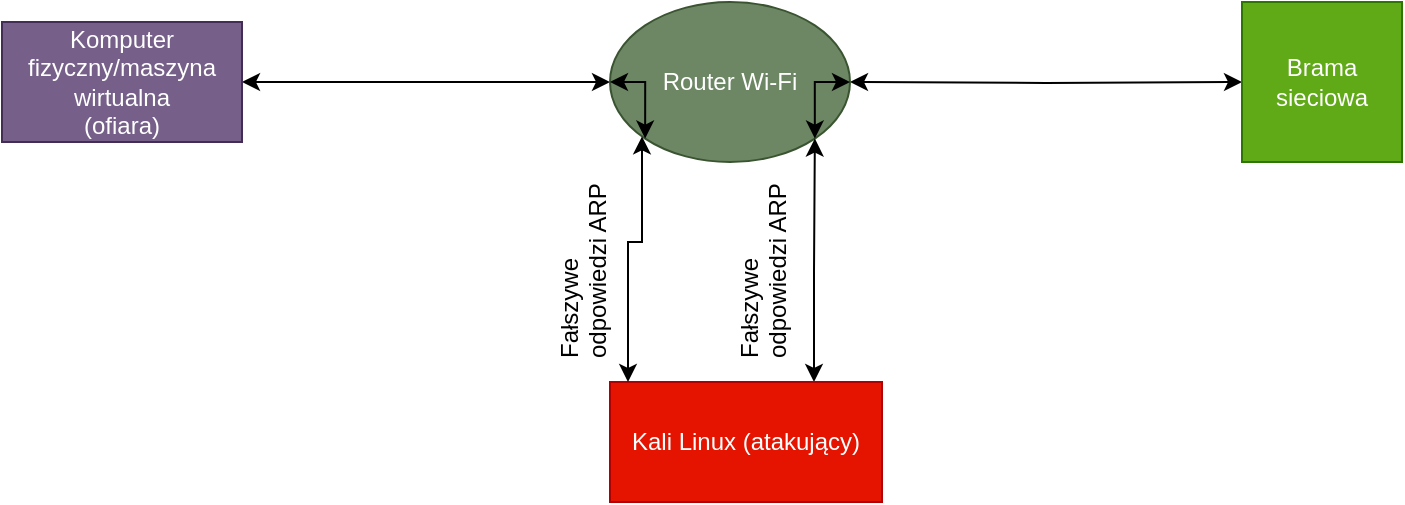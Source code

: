 <mxfile version="27.2.0">
  <diagram name="Strona-1" id="LE74Gdnp2hLeJ4BVk9jC">
    <mxGraphModel dx="860" dy="647" grid="1" gridSize="10" guides="1" tooltips="1" connect="1" arrows="1" fold="1" page="1" pageScale="1" pageWidth="827" pageHeight="1169" math="0" shadow="0">
      <root>
        <mxCell id="0" />
        <mxCell id="1" parent="0" />
        <mxCell id="ZS0UVqJl61d2Koyx9BBH-2" style="edgeStyle=orthogonalEdgeStyle;rounded=0;orthogonalLoop=1;jettySize=auto;html=1;startArrow=classic;startFill=1;" edge="1" parent="1" source="F_MHXSZo8XpEC62Zlxpp-1" target="F_MHXSZo8XpEC62Zlxpp-6">
          <mxGeometry relative="1" as="geometry" />
        </mxCell>
        <mxCell id="F_MHXSZo8XpEC62Zlxpp-1" value="Komputer fizyczny/maszyna wirtualna&lt;br&gt;&lt;div&gt;(ofiara)&lt;/div&gt;" style="rounded=0;whiteSpace=wrap;html=1;fillColor=#76608a;fontColor=#ffffff;strokeColor=#432D57;" parent="1" vertex="1">
          <mxGeometry x="110" y="340" width="120" height="60" as="geometry" />
        </mxCell>
        <mxCell id="F_MHXSZo8XpEC62Zlxpp-17" style="edgeStyle=orthogonalEdgeStyle;rounded=0;orthogonalLoop=1;jettySize=auto;html=1;startArrow=classic;startFill=1;" parent="1" target="F_MHXSZo8XpEC62Zlxpp-6" edge="1">
          <mxGeometry relative="1" as="geometry">
            <mxPoint x="730.0" y="370.0" as="sourcePoint" />
          </mxGeometry>
        </mxCell>
        <mxCell id="F_MHXSZo8XpEC62Zlxpp-6" value="&lt;div&gt;Router Wi-Fi&lt;/div&gt;" style="ellipse;whiteSpace=wrap;html=1;fillColor=#6d8764;fontColor=#ffffff;strokeColor=#3A5431;" parent="1" vertex="1">
          <mxGeometry x="414" y="330" width="120" height="80" as="geometry" />
        </mxCell>
        <mxCell id="ZS0UVqJl61d2Koyx9BBH-8" style="edgeStyle=orthogonalEdgeStyle;rounded=0;orthogonalLoop=1;jettySize=auto;html=1;exitX=0.75;exitY=0;exitDx=0;exitDy=0;entryX=1;entryY=1;entryDx=0;entryDy=0;startArrow=classic;startFill=1;" edge="1" parent="1" source="ZS0UVqJl61d2Koyx9BBH-3" target="F_MHXSZo8XpEC62Zlxpp-6">
          <mxGeometry relative="1" as="geometry" />
        </mxCell>
        <mxCell id="ZS0UVqJl61d2Koyx9BBH-3" value="&lt;div&gt;Kali Linux (atakujący)&lt;/div&gt;" style="rounded=0;whiteSpace=wrap;html=1;fillColor=#e51400;fontColor=#ffffff;strokeColor=#B20000;" vertex="1" parent="1">
          <mxGeometry x="414" y="520" width="136" height="60" as="geometry" />
        </mxCell>
        <mxCell id="ZS0UVqJl61d2Koyx9BBH-7" style="edgeStyle=orthogonalEdgeStyle;rounded=0;orthogonalLoop=1;jettySize=auto;html=1;startArrow=classic;startFill=1;" edge="1" parent="1" source="F_MHXSZo8XpEC62Zlxpp-6">
          <mxGeometry relative="1" as="geometry">
            <mxPoint x="420.004" y="400.084" as="sourcePoint" />
            <mxPoint x="423" y="520" as="targetPoint" />
            <Array as="points">
              <mxPoint x="430" y="450" />
              <mxPoint x="423" y="450" />
            </Array>
          </mxGeometry>
        </mxCell>
        <mxCell id="ZS0UVqJl61d2Koyx9BBH-11" style="edgeStyle=orthogonalEdgeStyle;rounded=0;orthogonalLoop=1;jettySize=auto;html=1;exitX=0;exitY=0.5;exitDx=0;exitDy=0;entryX=0;entryY=1;entryDx=0;entryDy=0;startArrow=classic;startFill=1;" edge="1" parent="1" source="F_MHXSZo8XpEC62Zlxpp-6" target="F_MHXSZo8XpEC62Zlxpp-6">
          <mxGeometry relative="1" as="geometry" />
        </mxCell>
        <mxCell id="ZS0UVqJl61d2Koyx9BBH-14" style="edgeStyle=orthogonalEdgeStyle;rounded=0;orthogonalLoop=1;jettySize=auto;html=1;exitX=1;exitY=1;exitDx=0;exitDy=0;entryX=1;entryY=0.5;entryDx=0;entryDy=0;startArrow=classic;startFill=1;" edge="1" parent="1" source="F_MHXSZo8XpEC62Zlxpp-6" target="F_MHXSZo8XpEC62Zlxpp-6">
          <mxGeometry relative="1" as="geometry">
            <Array as="points">
              <mxPoint x="516" y="370" />
            </Array>
          </mxGeometry>
        </mxCell>
        <mxCell id="ZS0UVqJl61d2Koyx9BBH-15" value="Brama sieciowa" style="whiteSpace=wrap;html=1;aspect=fixed;fillColor=#60a917;fontColor=#ffffff;strokeColor=#2D7600;" vertex="1" parent="1">
          <mxGeometry x="730" y="330" width="80" height="80" as="geometry" />
        </mxCell>
        <mxCell id="ZS0UVqJl61d2Koyx9BBH-16" value="Fałszywe odpowiedzi ARP" style="text;whiteSpace=wrap;html=1;rotation=-90;" vertex="1" parent="1">
          <mxGeometry x="350" y="440" width="100" height="40" as="geometry" />
        </mxCell>
        <mxCell id="ZS0UVqJl61d2Koyx9BBH-17" value="Fałszywe odpowiedzi ARP" style="text;whiteSpace=wrap;html=1;rotation=-90;" vertex="1" parent="1">
          <mxGeometry x="440" y="440" width="100" height="40" as="geometry" />
        </mxCell>
      </root>
    </mxGraphModel>
  </diagram>
</mxfile>
